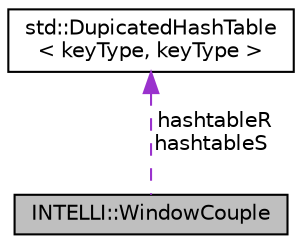 digraph "INTELLI::WindowCouple"
{
 // LATEX_PDF_SIZE
  edge [fontname="Helvetica",fontsize="10",labelfontname="Helvetica",labelfontsize="10"];
  node [fontname="Helvetica",fontsize="10",shape=record];
  Node1 [label="INTELLI::WindowCouple",height=0.2,width=0.4,color="black", fillcolor="grey75", style="filled", fontcolor="black",tooltip=" "];
  Node2 -> Node1 [dir="back",color="darkorchid3",fontsize="10",style="dashed",label=" hashtableR\nhashtableS" ,fontname="Helvetica"];
  Node2 [label="std::DupicatedHashTable\l\< keyType, keyType \>",height=0.2,width=0.4,color="black", fillcolor="white", style="filled",URL="$classstd_1_1DupicatedHashTable.html",tooltip=" "];
}
